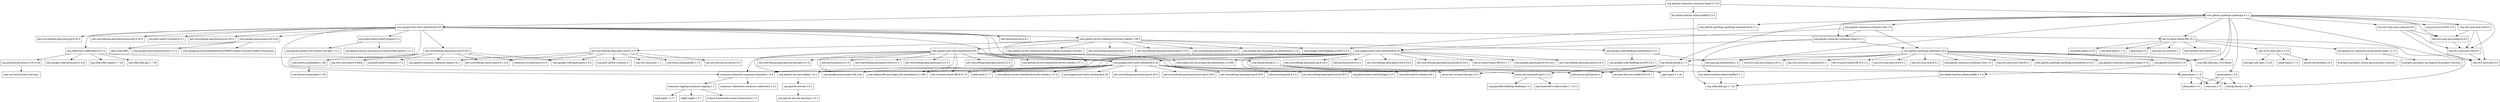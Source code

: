 digraph G {
    node [shape=box];
    "org.apache.commons:commons-lang3:3.12.0" -> "com.github.spotbugs:spotbugs:4.2.1";
    "org.apache.commons:commons-lang3:3.12.0" -> "com.puppycrawl.tools:checkstyle:8.40";
    "org.apache.commons:commons-lang3:3.12.0" -> "biz.aQute.bnd:biz.aQute.bndlib:5.3.0";
    "com.puppycrawl.tools:checkstyle:8.40" -> "org.reflections:reflections:0.9.12";
    "com.puppycrawl.tools:checkstyle:8.40" -> "org.pitest:pitest-junit5-plugin:0.12";
    "com.puppycrawl.tools:checkstyle:8.40" -> "org.eclipse.jdt:org.eclipse.jdt.annotation:2.2.600";
    "com.puppycrawl.tools:checkstyle:8.40" -> "com.puppycrawl.tools:checkstyle:8.29";
    "com.puppycrawl.tools:checkstyle:8.40" -> "org.apache.ant:ant-nodeps:1.8.1";
    "com.puppycrawl.tools:checkstyle:8.40" -> "info.picocli:picocli:4.6.1";
    "com.puppycrawl.tools:checkstyle:8.40" -> "net.sf.saxon:Saxon-HE:10.3";
    "com.puppycrawl.tools:checkstyle:8.40" -> "net.sourceforge.pmd:pmd-jsp:6.30.0";
    "com.puppycrawl.tools:checkstyle:8.40" -> "net.sourceforge.pmd:pmd-core:6.30.0";
    "com.puppycrawl.tools:checkstyle:8.40" -> "net.sourceforge.pmd:pmd-javascript:6.30.0";
    "com.puppycrawl.tools:checkstyle:8.40" -> "com.github.sevntu-checkstyle:sevntu-checks:1.38.0";
    "com.puppycrawl.tools:checkstyle:8.40" -> "org.antlr:antlr4-runtime:4.9.1";
    "com.puppycrawl.tools:checkstyle:8.40" -> "antlr:antlr:2.7.7";
    "com.puppycrawl.tools:checkstyle:8.40" -> "net.sourceforge.pmd:pmd-java:6.30.0";
    "com.puppycrawl.tools:checkstyle:8.40" -> "commons-beanutils:commons-beanutils:1.9.4";
    "com.puppycrawl.tools:checkstyle:8.40" -> "com.google.guava:guava:30.0-jre";
    "commons-beanutils:commons-beanutils:1.9.4" -> "commons-logging:commons-logging:1.2";
    "commons-beanutils:commons-beanutils:1.9.4" -> "commons-collections:commons-collections:3.2.2";
    "commons-logging:commons-logging:1.2" -> "avalon-framework:avalon-framework:4.1.5";
    "commons-logging:commons-logging:1.2" -> "log4j:log4j:1.2.17";
    "commons-logging:commons-logging:1.2" -> "logkit:logkit:1.0.1";
    "com.google.guava:guava:30.0-jre" -> "com.google.guava:listenablefuture:9999.0-empty-to-avoid-conflict-with-guava";
    "com.google.guava:guava:30.0-jre" -> "jdk:srczip:999";
    "com.google.guava:guava:30.0-jre" -> "com.google.guava:failureaccess:1.0.1";
    "org.reflections:reflections:0.9.12" -> "org.dom4j:dom4j:2.1.1";
    "org.reflections:reflections:0.9.12" -> "org.slf4j:slf4j-api:1.7.30";
    "org.reflections:reflections:0.9.12" -> "org.slf4j:slf4j-simple:1.7.24";
    "org.reflections:reflections:0.9.12" -> "org.javassist:javassist:3.26.0-GA";
    "org.reflections:reflections:0.9.12" -> "com.google.code.gson:gson:2.8.6";
    "org.javassist:javassist:3.26.0-GA" -> "com.sun:tools:${java.version}";
    "org.dom4j:dom4j:2.1.1" -> "javax.xml.bind:jaxb-api:2.2.12";
    "org.dom4j:dom4j:2.1.1" -> "jaxen:jaxen:1.1.6";
    "org.dom4j:dom4j:2.1.1" -> "pull-parser:pull-parser:2";
    "org.dom4j:dom4j:2.1.1" -> "net.java.dev.msv:xsdlib:2013.6.1";
    "org.dom4j:dom4j:2.1.1" -> "xpp3:xpp3:1.1.4c";
    "org.dom4j:dom4j:2.1.1" -> "javax.xml.stream:stax-api:1.0-2";
    "net.sf.saxon:Saxon-HE:10.3" -> "xml-resolver:xml-resolver:1.2";
    "net.sf.saxon:Saxon-HE:10.3" -> "com.io7m.xom:xom:1.2.10";
    "net.sf.saxon:Saxon-HE:10.3" -> "org.apache.ws.commons.axiom:axiom-impl:1.2.15";
    "net.sf.saxon:Saxon-HE:10.3" -> "org.jdom:jdom2:2.0.6";
    "net.sf.saxon:Saxon-HE:10.3" -> "dom4j:dom4j:1.6.1";
    "net.sf.saxon:Saxon-HE:10.3" -> "org.jdom:jdom:1.1.3";
    "net.sf.saxon:Saxon-HE:10.3" -> "jline:jline:2.9";
    "net.sf.saxon:Saxon-HE:10.3" -> "com.ibm.icu:icu4j:63.1";
    "com.io7m.xom:xom:1.2.10" -> "xml-apis:xml-apis:1.3.03";
    "com.io7m.xom:xom:1.2.10" -> "xalan:xalan:2.7.0";
    "com.io7m.xom:xom:1.2.10" -> "xerces:xercesImpl:2.8.0";
    "org.apache.ws.commons.axiom:axiom-impl:1.2.15" -> "${project.groupId}:axiom-api:${project.version}";
    "org.apache.ws.commons.axiom:axiom-impl:1.2.15" -> "${project.groupId}:om-aspects:${project.version}";
    "org.pitest:pitest-junit5-plugin:0.12" -> "org.apache.maven.scm:maven-scm-provider-gitexe:1.11.2";
    "org.pitest:pitest-junit5-plugin:0.12" -> "org.apache.maven.scm:maven-scm-api:1.11.2";
    "net.sourceforge.pmd:pmd-core:6.30.0" -> "org.antlr:antlr4-runtime:4.7.2";
    "net.sourceforge.pmd:pmd-core:6.30.0" -> "com.beust:jcommander:1.48";
    "net.sourceforge.pmd:pmd-core:6.30.0" -> "net.sourceforge.saxon:saxon:9.1.0.8";
    "net.sourceforge.pmd:pmd-core:6.30.0" -> "commons-io:commons-io:2.6";
    "net.sourceforge.pmd:pmd-core:6.30.0" -> "org.ow2.asm:asm:9.0-beta";
    "net.sourceforge.pmd:pmd-core:6.30.0" -> "com.google.code.gson:gson:2.8.5";
    "net.sourceforge.pmd:pmd-core:6.30.0" -> "org.apache.commons:commons-lang3:3.8.1";
    "com.beust:jcommander:1.48" -> "com.beust:jcommander:1.30";
    "com.github.sevntu-checkstyle:sevntu-checks:1.38.0" -> "com.google.code.findbugs:jsr305:3.0.2";
    "com.github.sevntu-checkstyle:sevntu-checks:1.38.0" -> "com.puppycrawl.tools:checkstyle:8.29";
    "com.github.sevntu-checkstyle:sevntu-checks:1.38.0" -> "com.google.code.findbugs:annotations:3.0.1";
    "com.github.sevntu-checkstyle:sevntu-checks:1.38.0" -> "net.sourceforge.pmd:pmd-core:6.13.0";
    "com.github.sevntu-checkstyle:sevntu-checks:1.38.0" -> "com.github.sevntu-checkstyle:sevntu-checks:${project.version}";
    "com.github.sevntu-checkstyle:sevntu-checks:1.38.0" -> "net.sourceforge.pmd:pmd-jsp:6.13.0";
    "com.github.sevntu-checkstyle:sevntu-checks:1.38.0" -> "net.sourceforge.pmd:pmd-javascript:6.13.0";
    "com.github.sevntu-checkstyle:sevntu-checks:1.38.0" -> "net.sourceforge.pmd:pmd-java:6.13.0";
    "com.github.sevntu-checkstyle:sevntu-checks:1.38.0" -> "org.eclipse.jdt:org.eclipse.jdt.annotation:2.1.0";
    "com.github.sevntu-checkstyle:sevntu-checks:1.38.0" -> "com.puppycrawl.tools:checkstyle:8.30";
    "com.google.code.findbugs:annotations:3.0.1" -> "net.jcip:jcip-annotations:1.0";
    "com.google.code.findbugs:annotations:3.0.1" -> "com.google.code.findbugs:jsr305:3.0.1";
    "net.sourceforge.pmd:pmd-core:6.13.0" -> "org.apache.commons:commons-lang3:3.8.1";
    "net.sourceforge.pmd:pmd-core:6.13.0" -> "com.google.code.gson:gson:2.8.5";
    "net.sourceforge.pmd:pmd-core:6.13.0" -> "net.java.dev.javacc:javacc:5.0";
    "net.sourceforge.pmd:pmd-core:6.13.0" -> "org.antlr:antlr4-runtime:4.7";
    "net.sourceforge.pmd:pmd-core:6.13.0" -> "net.sourceforge.saxon:saxon:9.1.0.8";
    "net.sourceforge.pmd:pmd-core:6.13.0" -> "commons-io:commons-io:2.6";
    "net.sourceforge.pmd:pmd-core:6.13.0" -> "org.ow2.asm:asm:7.1";
    "net.sourceforge.pmd:pmd-core:6.13.0" -> "com.beust:jcommander:1.72";
    "com.puppycrawl.tools:checkstyle:8.30" -> "org.antlr:antlr4-runtime:4.8-1";
    "com.puppycrawl.tools:checkstyle:8.30" -> "com.github.sevntu-checkstyle:sevntu-checks:1.37.1";
    "com.puppycrawl.tools:checkstyle:8.30" -> "com.puppycrawl.tools:checkstyle:8.29";
    "com.puppycrawl.tools:checkstyle:8.30" -> "net.sourceforge.pmd:pmd-javascript:6.21.0";
    "com.puppycrawl.tools:checkstyle:8.30" -> "com.google.guava:guava:28.2-jre";
    "com.puppycrawl.tools:checkstyle:8.30" -> "org.apache.ant:ant-nodeps:1.8.1";
    "com.puppycrawl.tools:checkstyle:8.30" -> "info.picocli:picocli:4.2.0";
    "com.puppycrawl.tools:checkstyle:8.30" -> "net.sourceforge.pmd:pmd-core:6.21.0";
    "com.puppycrawl.tools:checkstyle:8.30" -> "net.sourceforge.pmd:pmd-jsp:6.21.0";
    "com.puppycrawl.tools:checkstyle:8.30" -> "org.eclipse.jdt:org.eclipse.jdt.annotation:2.2.400";
    "com.puppycrawl.tools:checkstyle:8.30" -> "antlr:antlr:2.7.7";
    "com.puppycrawl.tools:checkstyle:8.30" -> "net.sf.saxon:Saxon-HE:9.9.1-6";
    "com.puppycrawl.tools:checkstyle:8.30" -> "org.pitest:pitest-junit5-plugin:0.10";
    "com.puppycrawl.tools:checkstyle:8.30" -> "commons-beanutils:commons-beanutils:1.9.4";
    "com.puppycrawl.tools:checkstyle:8.30" -> "net.sourceforge.pmd:pmd-java:6.21.0";
    "com.puppycrawl.tools:checkstyle:8.29" -> "org.antlr:antlr4-runtime:4.8-1";
    "com.puppycrawl.tools:checkstyle:8.29" -> "info.picocli:picocli:4.1.4";
    "com.puppycrawl.tools:checkstyle:8.29" -> "net.sourceforge.pmd:pmd-core:6.20.0";
    "com.puppycrawl.tools:checkstyle:8.29" -> "com.github.sevntu-checkstyle:sevntu-checks:1.37.0";
    "com.puppycrawl.tools:checkstyle:8.29" -> "com.puppycrawl.tools:checkstyle:8.26";
    "com.puppycrawl.tools:checkstyle:8.29" -> "com.google.guava:guava:28.2-jre";
    "com.puppycrawl.tools:checkstyle:8.29" -> "org.apache.ant:ant-nodeps:1.8.1";
    "com.puppycrawl.tools:checkstyle:8.29" -> "net.sourceforge.pmd:pmd-java:6.20.0";
    "com.puppycrawl.tools:checkstyle:8.29" -> "org.eclipse.jdt:org.eclipse.jdt.annotation:2.2.400";
    "com.puppycrawl.tools:checkstyle:8.29" -> "antlr:antlr:2.7.7";
    "com.puppycrawl.tools:checkstyle:8.29" -> "net.sf.saxon:Saxon-HE:9.9.1-6";
    "com.puppycrawl.tools:checkstyle:8.29" -> "net.sourceforge.pmd:pmd-javascript:6.20.0";
    "com.puppycrawl.tools:checkstyle:8.29" -> "org.pitest:pitest-junit5-plugin:0.10";
    "com.puppycrawl.tools:checkstyle:8.29" -> "net.sourceforge.pmd:pmd-jsp:6.20.0";
    "com.puppycrawl.tools:checkstyle:8.29" -> "commons-beanutils:commons-beanutils:1.9.4";
    "org.apache.ant:ant-nodeps:1.8.1" -> "org.apache.ant:ant:1.8.1";
    "org.apache.ant:ant:1.8.1" -> "org.apache.ant:ant-launcher:1.8.1";
    "com.github.spotbugs:spotbugs:4.2.1" -> "org.ow2.asm:asm-commons:9.0";
    "com.github.spotbugs:spotbugs:4.2.1" -> "org.apache.commons:commons-lang3:3.11";
    "com.github.spotbugs:spotbugs:4.2.1" -> "com.github.spotbugs:spotbugs-annotations:4.2.1";
    "com.github.spotbugs:spotbugs:4.2.1" -> "org.ow2.asm:asm-tree:9.0";
    "com.github.spotbugs:spotbugs:4.2.1" -> "jaxen:jaxen:1.2.0";
    "com.github.spotbugs:spotbugs:4.2.1" -> "net.jcip:jcip-annotations:1.0";
    "com.github.spotbugs:spotbugs:4.2.1" -> "org.apache.bcel:bcel:6.5.0";
    "com.github.spotbugs:spotbugs:4.2.1" -> "org.json:json:20201115";
    "com.github.spotbugs:spotbugs:4.2.1" -> "net.sf.saxon:Saxon-HE:10.3";
    "com.github.spotbugs:spotbugs:4.2.1" -> "org.dom4j:dom4j:2.1.3";
    "com.github.spotbugs:spotbugs:4.2.1" -> "org.ow2.asm:asm-analysis:9.0";
    "com.github.spotbugs:spotbugs:4.2.1" -> "org.ow2.asm:asm:9.0";
    "com.github.spotbugs:spotbugs:4.2.1" -> "org.ow2.asm:asm-util:9.0";
    "com.github.spotbugs:spotbugs:4.2.1" -> "org.apache.commons:commons-text:1.9";
    "com.github.spotbugs:spotbugs:4.2.1" -> "org.slf4j:slf4j-api:1.8.0-beta4";
    "org.ow2.asm:asm-analysis:9.0" -> "org.ow2.asm:asm-tree:9.0";
    "org.ow2.asm:asm-tree:9.0" -> "org.ow2.asm:asm:9.0";
    "org.ow2.asm:asm-commons:9.0" -> "org.ow2.asm:asm:9.0";
    "org.ow2.asm:asm-commons:9.0" -> "org.ow2.asm:asm-tree:9.0";
    "org.ow2.asm:asm-commons:9.0" -> "org.ow2.asm:asm-analysis:9.0";
    "org.ow2.asm:asm-util:9.0" -> "org.ow2.asm:asm:9.0";
    "org.ow2.asm:asm-util:9.0" -> "org.ow2.asm:asm-tree:9.0";
    "org.ow2.asm:asm-util:9.0" -> "org.ow2.asm:asm-analysis:9.0";
    "org.apache.bcel:bcel:6.5.0" -> "biz.aQute.bnd:biz.aQute.bndlib:5.1.0";
    "biz.aQute.bnd:biz.aQute.bndlib:5.1.0" -> "org.slf4j:slf4j-api:1.7.25";
    "org.dom4j:dom4j:2.1.3" -> "javax.xml.bind:jaxb-api:2.2.12";
    "org.dom4j:dom4j:2.1.3" -> "jaxen:jaxen:1.1.6";
    "org.dom4j:dom4j:2.1.3" -> "pull-parser:pull-parser:2";
    "org.dom4j:dom4j:2.1.3" -> "net.java.dev.msv:xsdlib:2013.6.1";
    "org.dom4j:dom4j:2.1.3" -> "xpp3:xpp3:1.1.4c";
    "org.dom4j:dom4j:2.1.3" -> "javax.xml.stream:stax-api:1.0-2";
    "jaxen:jaxen:1.1.6" -> "xom:xom:1.0";
    "jaxen:jaxen:1.1.6" -> "jdom:jdom:1.0";
    "jaxen:jaxen:1.1.6" -> "dom4j:dom4j:1.6.1";
    "javax.xml.bind:jaxb-api:2.2.12" -> "org.glassfish.findbugs:findbugs:1.0";
    "javax.xml.bind:jaxb-api:2.2.12" -> "org.tmatesoft.svnkit:svnkit:1.7.4-v1";
    "org.apache.commons:commons-lang3:3.11" -> "biz.aQute.bnd:biz.aQute.bndlib:5.1.1";
    "org.apache.commons:commons-lang3:3.11" -> "com.github.spotbugs:spotbugs:4.0.6";
    "org.apache.commons:commons-lang3:3.11" -> "com.puppycrawl.tools:checkstyle:8.34";
    "com.puppycrawl.tools:checkstyle:8.34" -> "org.antlr:antlr4-runtime:4.8-1";
    "com.puppycrawl.tools:checkstyle:8.34" -> "org.eclipse.jdt:org.eclipse.jdt.annotation:2.2.600";
    "com.puppycrawl.tools:checkstyle:8.34" -> "com.github.sevntu-checkstyle:sevntu-checks:1.37.1";
    "com.puppycrawl.tools:checkstyle:8.34" -> "com.puppycrawl.tools:checkstyle:8.29";
    "com.puppycrawl.tools:checkstyle:8.34" -> "net.sourceforge.pmd:pmd-jsp:6.24.0";
    "com.puppycrawl.tools:checkstyle:8.34" -> "org.apache.ant:ant-nodeps:1.8.1";
    "com.puppycrawl.tools:checkstyle:8.34" -> "info.picocli:picocli:4.3.2";
    "com.puppycrawl.tools:checkstyle:8.34" -> "net.sourceforge.pmd:pmd-core:6.24.0";
    "com.puppycrawl.tools:checkstyle:8.34" -> "net.sourceforge.pmd:pmd-javascript:6.24.0";
    "com.puppycrawl.tools:checkstyle:8.34" -> "antlr:antlr:2.7.7";
    "com.puppycrawl.tools:checkstyle:8.34" -> "net.sf.saxon:Saxon-HE:9.9.1-7";
    "com.puppycrawl.tools:checkstyle:8.34" -> "org.pitest:pitest-junit5-plugin:0.10";
    "com.puppycrawl.tools:checkstyle:8.34" -> "com.google.guava:guava:29.0-jre";
    "com.puppycrawl.tools:checkstyle:8.34" -> "net.sourceforge.pmd:pmd-java:6.24.0";
    "com.puppycrawl.tools:checkstyle:8.34" -> "commons-beanutils:commons-beanutils:1.9.4";
    "com.github.spotbugs:spotbugs:4.0.6" -> "jaxen:jaxen:1.1.6";
    "com.github.spotbugs:spotbugs:4.0.6" -> "net.sf.saxon:Saxon-HE:9.9.1-2";
    "com.github.spotbugs:spotbugs:4.0.6" -> "org.ow2.asm:asm-util:8.0.1";
    "com.github.spotbugs:spotbugs:4.0.6" -> "org.apache.bcel:bcel:6.5.0";
    "com.github.spotbugs:spotbugs:4.0.6" -> "net.jcip:jcip-annotations:1.0";
    "com.github.spotbugs:spotbugs:4.0.6" -> "org.dom4j:dom4j:2.1.3";
    "com.github.spotbugs:spotbugs:4.0.6" -> "org.ow2.asm:asm:8.0.1";
    "com.github.spotbugs:spotbugs:4.0.6" -> "org.apache.commons:commons-text:1.8";
    "com.github.spotbugs:spotbugs:4.0.6" -> "org.ow2.asm:asm-tree:8.0.1";
    "com.github.spotbugs:spotbugs:4.0.6" -> "com.github.spotbugs:spotbugs-annotations:4.0.6";
    "com.github.spotbugs:spotbugs:4.0.6" -> "org.apache.commons:commons-lang3:3.10";
    "com.github.spotbugs:spotbugs:4.0.6" -> "org.ow2.asm:asm-analysis:8.0.1";
    "com.github.spotbugs:spotbugs:4.0.6" -> "org.ow2.asm:asm-commons:8.0.1";
    "com.github.spotbugs:spotbugs:4.0.6" -> "org.slf4j:slf4j-api:1.8.0-beta4";
    "biz.aQute.bnd:biz.aQute.bndlib:5.1.1" -> "org.slf4j:slf4j-api:1.7.25";
    "org.apache.commons:commons-text:1.9" -> "com.github.spotbugs:spotbugs:4.0.6";
    "org.apache.commons:commons-text:1.9" -> "com.puppycrawl.tools:checkstyle:8.34";
    "org.apache.commons:commons-text:1.9" -> "org.apache.commons:commons-lang3:3.11";
    "com.github.spotbugs:spotbugs-annotations:4.2.1" -> "com.google.code.findbugs:jsr305:3.0.2";
    "jaxen:jaxen:1.2.0" -> "xom:xom:1.0";
    "jaxen:jaxen:1.2.0" -> "jdom:jdom:1.0";
    "jaxen:jaxen:1.2.0" -> "dom4j:dom4j:1.6.1";
    "biz.aQute.bnd:biz.aQute.bndlib:5.3.0" -> "org.slf4j:slf4j-api:1.7.25";
}
